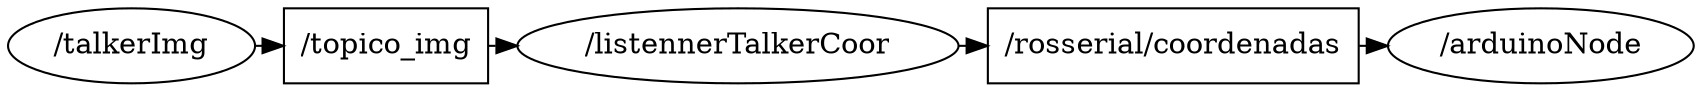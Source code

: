 digraph graphname {
	graph [bb="0,0,658.17,36",
		compound=True,
		rank=same,
		rankdir=LR,
		ranksep=0.2
	];
	node [label="\N"];
	t___rosserial__coordenadas	 [URL=topic_3A__rosserial__coordenadas,
		height=0.5,
		label="/rosserial/coordenadas",
		pos="457.38,18",
		shape=box,
		tooltip="topic:/rosserial/coordenadas",
		width=1.9028];
	n___arduinoNode	 [URL=__arduinoNode,
		height=0.5,
		label="/arduinoNode",
		pos="599.02,18",
		shape=ellipse,
		tooltip="/arduinoNode",
		width=1.6429];
	t___rosserial__coordenadas -> n___arduinoNode	 [penwidth=1,
		pos="e,539.87,18 526.15,18 527.3,18 528.45,18 529.59,18"];
	t___topico_img	 [URL=topic_3A__topico_img,
		height=0.5,
		label="/topico_img",
		pos="151.69,18",
		shape=box,
		tooltip="topic:/topico_img",
		width=1.1528];
	n___listennerTalkerCoor	 [URL=__listennerTalkerCoor,
		height=0.5,
		label="/listennerTalkerCoor",
		pos="291.03,18",
		shape=ellipse,
		tooltip="/listennerTalkerCoor",
		width=2.329];
	t___topico_img -> n___listennerTalkerCoor	 [penwidth=1,
		pos="e,207.02,18 193.53,18 194.61,18 195.71,18 196.82,18"];
	n___talkerImg	 [URL=__talkerImg,
		height=0.5,
		label="/talkerImg",
		pos="48.096,18",
		shape=ellipse,
		tooltip="/talkerImg",
		width=1.336];
	n___talkerImg -> t___topico_img	 [penwidth=1,
		pos="e,109.97,18 96.324,18 97.464,18 98.607,18 99.749,18"];
	n___listennerTalkerCoor -> t___rosserial__coordenadas	 [penwidth=1,
		pos="e,388.48,18 375.17,18 376.14,18 377.12,18 378.09,18"];
}
